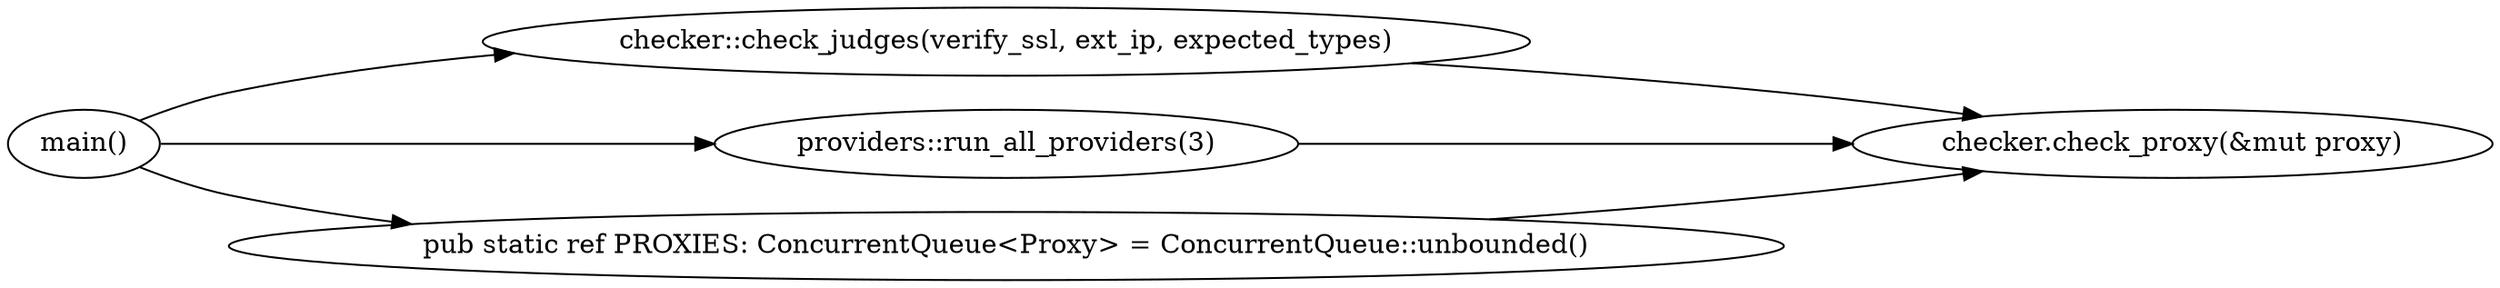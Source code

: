 digraph {
    graph [ 
        rankdir=LR,
    ]
    "main" [label="main()"]
    "check_judges" [label="checker::check_judges(verify_ssl, ext_ip, expected_types)"]
    "run_all_providers" [label="providers::run_all_providers(3)"]
    "PROXIES" [label="pub static ref PROXIES: ConcurrentQueue<Proxy> = ConcurrentQueue::unbounded()"]
    "check_proxy" [label="checker.check_proxy(&mut proxy)"]
    "main" -> "check_judges"
    "main" -> "run_all_providers"
    "main" -> "PROXIES"
    "check_judges" -> "check_proxy"
    "run_all_providers" -> "check_proxy"
    "PROXIES" -> "check_proxy"
}